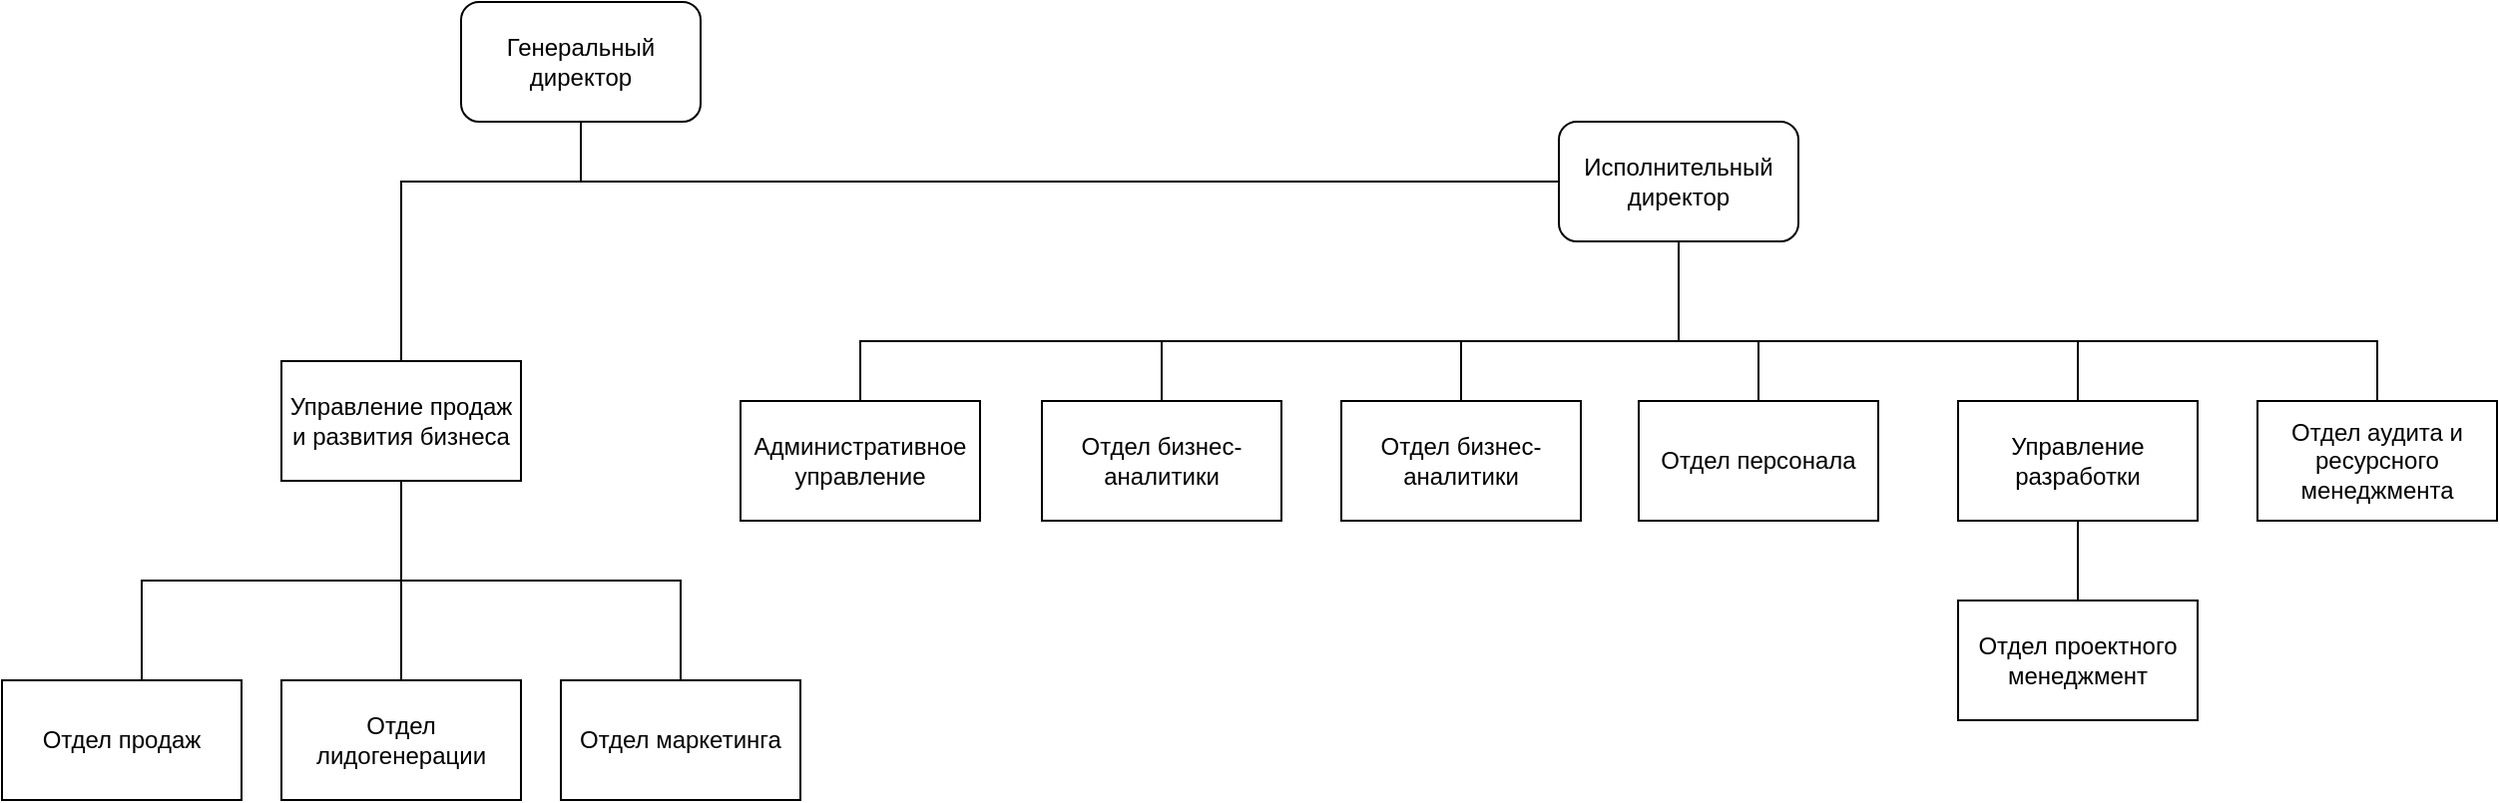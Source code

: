 <mxfile version="21.2.1" type="github" pages="2">
  <diagram name="организация структура" id="OQpa5ru06Z7B6Gejn0i9">
    <mxGraphModel dx="1590" dy="1437" grid="1" gridSize="10" guides="1" tooltips="1" connect="1" arrows="1" fold="1" page="0" pageScale="1" pageWidth="827" pageHeight="1169" math="0" shadow="0">
      <root>
        <mxCell id="0" />
        <mxCell id="1" parent="0" />
        <mxCell id="SEltiXhkZLcWSk58OTIP-1" value="Отдел бизнес-аналитики" style="rounded=0;whiteSpace=wrap;html=1;" parent="1" vertex="1">
          <mxGeometry x="761" y="-50" width="120" height="60" as="geometry" />
        </mxCell>
        <mxCell id="SEltiXhkZLcWSk58OTIP-2" value="Отдел бизнес-аналитики" style="rounded=0;whiteSpace=wrap;html=1;" parent="1" vertex="1">
          <mxGeometry x="911" y="-50" width="120" height="60" as="geometry" />
        </mxCell>
        <mxCell id="SEltiXhkZLcWSk58OTIP-3" value="Отдел продаж" style="rounded=0;whiteSpace=wrap;html=1;" parent="1" vertex="1">
          <mxGeometry x="240" y="90" width="120" height="60" as="geometry" />
        </mxCell>
        <mxCell id="SEltiXhkZLcWSk58OTIP-4" value="Отдел лидогенерации" style="rounded=0;whiteSpace=wrap;html=1;" parent="1" vertex="1">
          <mxGeometry x="380" y="90" width="120" height="60" as="geometry" />
        </mxCell>
        <mxCell id="cxtDH-rswB0v-jsNszgG-11" style="edgeStyle=orthogonalEdgeStyle;rounded=0;orthogonalLoop=1;jettySize=auto;html=1;endArrow=none;endFill=0;" edge="1" parent="1" source="cxtDH-rswB0v-jsNszgG-1" target="cxtDH-rswB0v-jsNszgG-4">
          <mxGeometry relative="1" as="geometry">
            <Array as="points">
              <mxPoint x="530" y="-160" />
              <mxPoint x="440" y="-160" />
            </Array>
          </mxGeometry>
        </mxCell>
        <mxCell id="cxtDH-rswB0v-jsNszgG-1" value="Генеральный директор" style="rounded=1;whiteSpace=wrap;html=1;" vertex="1" parent="1">
          <mxGeometry x="470" y="-250" width="120" height="60" as="geometry" />
        </mxCell>
        <mxCell id="cxtDH-rswB0v-jsNszgG-21" style="edgeStyle=orthogonalEdgeStyle;rounded=0;orthogonalLoop=1;jettySize=auto;html=1;endArrow=none;endFill=0;" edge="1" parent="1" target="cxtDH-rswB0v-jsNszgG-6">
          <mxGeometry relative="1" as="geometry">
            <mxPoint x="1080" y="-170" as="sourcePoint" />
            <Array as="points">
              <mxPoint x="1080" y="-80" />
              <mxPoint x="1120" y="-80" />
            </Array>
          </mxGeometry>
        </mxCell>
        <mxCell id="cxtDH-rswB0v-jsNszgG-22" style="edgeStyle=orthogonalEdgeStyle;rounded=0;orthogonalLoop=1;jettySize=auto;html=1;endArrow=none;endFill=0;" edge="1" parent="1" target="SEltiXhkZLcWSk58OTIP-2">
          <mxGeometry relative="1" as="geometry">
            <mxPoint x="1080" y="-170" as="sourcePoint" />
            <Array as="points">
              <mxPoint x="1080" y="-80" />
              <mxPoint x="971" y="-80" />
            </Array>
          </mxGeometry>
        </mxCell>
        <mxCell id="cxtDH-rswB0v-jsNszgG-23" style="edgeStyle=orthogonalEdgeStyle;rounded=0;orthogonalLoop=1;jettySize=auto;html=1;endArrow=none;endFill=0;" edge="1" parent="1" target="SEltiXhkZLcWSk58OTIP-1">
          <mxGeometry relative="1" as="geometry">
            <mxPoint x="1080" y="-170" as="sourcePoint" />
            <Array as="points">
              <mxPoint x="1080" y="-80" />
              <mxPoint x="821" y="-80" />
            </Array>
          </mxGeometry>
        </mxCell>
        <mxCell id="cxtDH-rswB0v-jsNszgG-24" style="edgeStyle=orthogonalEdgeStyle;rounded=0;orthogonalLoop=1;jettySize=auto;html=1;endArrow=none;endFill=0;" edge="1" parent="1" target="cxtDH-rswB0v-jsNszgG-5">
          <mxGeometry relative="1" as="geometry">
            <mxPoint x="1080" y="-170" as="sourcePoint" />
            <Array as="points">
              <mxPoint x="1080" y="-80" />
              <mxPoint x="670" y="-80" />
            </Array>
          </mxGeometry>
        </mxCell>
        <mxCell id="cxtDH-rswB0v-jsNszgG-2" value="Исполнительный директор" style="rounded=1;whiteSpace=wrap;html=1;" vertex="1" parent="1">
          <mxGeometry x="1020" y="-190" width="120" height="60" as="geometry" />
        </mxCell>
        <mxCell id="cxtDH-rswB0v-jsNszgG-25" style="edgeStyle=orthogonalEdgeStyle;rounded=0;orthogonalLoop=1;jettySize=auto;html=1;endArrow=none;endFill=0;" edge="1" parent="1" source="cxtDH-rswB0v-jsNszgG-4" target="SEltiXhkZLcWSk58OTIP-3">
          <mxGeometry relative="1" as="geometry">
            <Array as="points">
              <mxPoint x="440" y="40" />
              <mxPoint x="310" y="40" />
            </Array>
          </mxGeometry>
        </mxCell>
        <mxCell id="cxtDH-rswB0v-jsNszgG-26" style="edgeStyle=orthogonalEdgeStyle;rounded=0;orthogonalLoop=1;jettySize=auto;html=1;endArrow=none;endFill=0;" edge="1" parent="1" source="cxtDH-rswB0v-jsNszgG-4" target="SEltiXhkZLcWSk58OTIP-4">
          <mxGeometry relative="1" as="geometry" />
        </mxCell>
        <mxCell id="cxtDH-rswB0v-jsNszgG-27" style="edgeStyle=orthogonalEdgeStyle;rounded=0;orthogonalLoop=1;jettySize=auto;html=1;endArrow=none;endFill=0;" edge="1" parent="1" source="cxtDH-rswB0v-jsNszgG-4" target="cxtDH-rswB0v-jsNszgG-10">
          <mxGeometry relative="1" as="geometry">
            <Array as="points">
              <mxPoint x="440" y="40" />
              <mxPoint x="580" y="40" />
            </Array>
          </mxGeometry>
        </mxCell>
        <mxCell id="cxtDH-rswB0v-jsNszgG-4" value="Управление продаж и развития бизнеса" style="rounded=0;whiteSpace=wrap;html=1;" vertex="1" parent="1">
          <mxGeometry x="380" y="-70" width="120" height="60" as="geometry" />
        </mxCell>
        <mxCell id="cxtDH-rswB0v-jsNszgG-5" value="Административное управление" style="rounded=0;whiteSpace=wrap;html=1;" vertex="1" parent="1">
          <mxGeometry x="610" y="-50" width="120" height="60" as="geometry" />
        </mxCell>
        <mxCell id="cxtDH-rswB0v-jsNszgG-6" value="Отдел персонала" style="rounded=0;whiteSpace=wrap;html=1;" vertex="1" parent="1">
          <mxGeometry x="1060" y="-50" width="120" height="60" as="geometry" />
        </mxCell>
        <mxCell id="cxtDH-rswB0v-jsNszgG-20" style="edgeStyle=orthogonalEdgeStyle;rounded=0;orthogonalLoop=1;jettySize=auto;html=1;endArrow=none;endFill=0;" edge="1" parent="1" source="cxtDH-rswB0v-jsNszgG-7" target="cxtDH-rswB0v-jsNszgG-8">
          <mxGeometry relative="1" as="geometry" />
        </mxCell>
        <mxCell id="cxtDH-rswB0v-jsNszgG-7" value="Управление разработки" style="rounded=0;whiteSpace=wrap;html=1;" vertex="1" parent="1">
          <mxGeometry x="1220" y="-50" width="120" height="60" as="geometry" />
        </mxCell>
        <mxCell id="cxtDH-rswB0v-jsNszgG-8" value="Отдел проектного менеджмент" style="rounded=0;whiteSpace=wrap;html=1;" vertex="1" parent="1">
          <mxGeometry x="1220" y="50" width="120" height="60" as="geometry" />
        </mxCell>
        <mxCell id="cxtDH-rswB0v-jsNszgG-9" value="Отдел аудита и ресурсного менеджмента" style="rounded=0;whiteSpace=wrap;html=1;" vertex="1" parent="1">
          <mxGeometry x="1370" y="-50" width="120" height="60" as="geometry" />
        </mxCell>
        <mxCell id="cxtDH-rswB0v-jsNszgG-10" value="Отдел маркетинга" style="rounded=0;whiteSpace=wrap;html=1;" vertex="1" parent="1">
          <mxGeometry x="520" y="90" width="120" height="60" as="geometry" />
        </mxCell>
        <mxCell id="cxtDH-rswB0v-jsNszgG-12" style="edgeStyle=orthogonalEdgeStyle;rounded=0;orthogonalLoop=1;jettySize=auto;html=1;endArrow=none;endFill=0;" edge="1" parent="1" source="cxtDH-rswB0v-jsNszgG-1" target="cxtDH-rswB0v-jsNszgG-2">
          <mxGeometry relative="1" as="geometry">
            <mxPoint x="540" y="-210" as="sourcePoint" />
            <mxPoint x="269" y="-60" as="targetPoint" />
            <Array as="points">
              <mxPoint x="530" y="-160" />
            </Array>
          </mxGeometry>
        </mxCell>
        <mxCell id="cxtDH-rswB0v-jsNszgG-14" style="edgeStyle=orthogonalEdgeStyle;rounded=0;orthogonalLoop=1;jettySize=auto;html=1;endArrow=none;endFill=0;" edge="1" parent="1" source="cxtDH-rswB0v-jsNszgG-2" target="cxtDH-rswB0v-jsNszgG-9">
          <mxGeometry relative="1" as="geometry">
            <mxPoint x="1080" y="-170" as="sourcePoint" />
            <mxPoint x="770" y="-150" as="targetPoint" />
            <Array as="points">
              <mxPoint x="1080" y="-80" />
              <mxPoint x="1430" y="-80" />
            </Array>
          </mxGeometry>
        </mxCell>
        <mxCell id="cxtDH-rswB0v-jsNszgG-15" style="edgeStyle=orthogonalEdgeStyle;rounded=0;orthogonalLoop=1;jettySize=auto;html=1;endArrow=none;endFill=0;" edge="1" parent="1" source="cxtDH-rswB0v-jsNszgG-2" target="cxtDH-rswB0v-jsNszgG-7">
          <mxGeometry relative="1" as="geometry">
            <mxPoint x="1080" y="-160" as="sourcePoint" />
            <mxPoint x="1290" y="150" as="targetPoint" />
            <Array as="points">
              <mxPoint x="1080" y="-80" />
              <mxPoint x="1280" y="-80" />
            </Array>
          </mxGeometry>
        </mxCell>
      </root>
    </mxGraphModel>
  </diagram>
  <diagram id="OPArHdwmCxT7qsWJl8eG" name="карта процессов">
    <mxGraphModel dx="2563" dy="1289" grid="1" gridSize="10" guides="1" tooltips="1" connect="1" arrows="1" fold="1" page="0" pageScale="1" pageWidth="827" pageHeight="1169" math="0" shadow="0">
      <root>
        <mxCell id="0" />
        <mxCell id="1" parent="0" />
        <mxCell id="WX6yXTX2OnVCEluPkEM_-1" value="" style="shape=image;verticalLabelPosition=bottom;labelBackgroundColor=default;verticalAlign=top;aspect=fixed;imageAspect=0;image=https://t24543538.p.clickup-attachments.com/t24543538/fef5b0b4-b652-4284-956c-70997e5c9b84/image.png;" vertex="1" parent="1">
          <mxGeometry x="-1060" y="-30" width="1036" height="704" as="geometry" />
        </mxCell>
        <mxCell id="WX6yXTX2OnVCEluPkEM_-2" value="Управляющие процессы" style="rounded=0;whiteSpace=wrap;html=1;" vertex="1" parent="1">
          <mxGeometry x="120" width="830" height="40" as="geometry" />
        </mxCell>
        <mxCell id="WX6yXTX2OnVCEluPkEM_-3" value="Поддерживающие процессы" style="rounded=0;whiteSpace=wrap;html=1;" vertex="1" parent="1">
          <mxGeometry x="110" y="750" width="830" height="40" as="geometry" />
        </mxCell>
        <mxCell id="WX6yXTX2OnVCEluPkEM_-4" value="Ключевые процессы" style="rounded=0;whiteSpace=wrap;html=1;" vertex="1" parent="1">
          <mxGeometry x="120" y="230" width="830" height="40" as="geometry" />
        </mxCell>
        <mxCell id="WX6yXTX2OnVCEluPkEM_-5" value="Заказ клиента" style="ellipse;whiteSpace=wrap;html=1;" vertex="1" parent="1">
          <mxGeometry x="-10" y="340" width="80" height="130" as="geometry" />
        </mxCell>
        <mxCell id="WX6yXTX2OnVCEluPkEM_-6" value="Готовый заказ клиента" style="ellipse;whiteSpace=wrap;html=1;" vertex="1" parent="1">
          <mxGeometry x="1020" y="340" width="80" height="130" as="geometry" />
        </mxCell>
        <mxCell id="WX6yXTX2OnVCEluPkEM_-12" value="процесс продаж" style="rounded=0;whiteSpace=wrap;html=1;" vertex="1" parent="1">
          <mxGeometry x="170" y="360" width="350" height="30" as="geometry" />
        </mxCell>
        <mxCell id="WX6yXTX2OnVCEluPkEM_-13" value="процесс лидогенерации" style="rounded=0;whiteSpace=wrap;html=1;" vertex="1" parent="1">
          <mxGeometry x="140" y="330" width="350" height="30" as="geometry" />
        </mxCell>
        <mxCell id="WX6yXTX2OnVCEluPkEM_-16" value="процесс дизайна и проектирования&amp;nbsp;" style="rounded=0;whiteSpace=wrap;html=1;" vertex="1" parent="1">
          <mxGeometry x="220" y="390" width="350" height="30" as="geometry" />
        </mxCell>
        <mxCell id="WX6yXTX2OnVCEluPkEM_-17" value="процесс процесс разработки сметной-проектной документации" style="rounded=0;whiteSpace=wrap;html=1;" vertex="1" parent="1">
          <mxGeometry x="250" y="420" width="350" height="30" as="geometry" />
        </mxCell>
        <mxCell id="WX6yXTX2OnVCEluPkEM_-18" value="Обеспечение качества" style="rounded=0;whiteSpace=wrap;html=1;" vertex="1" parent="1">
          <mxGeometry x="280" y="644" width="130" height="86" as="geometry" />
        </mxCell>
        <mxCell id="WX6yXTX2OnVCEluPkEM_-19" value="Поддержка коммуникации с заказчиком" style="rounded=0;whiteSpace=wrap;html=1;" vertex="1" parent="1">
          <mxGeometry x="420" y="644" width="130" height="86" as="geometry" />
        </mxCell>
        <mxCell id="WX6yXTX2OnVCEluPkEM_-20" value="процесс разработки ПО" style="rounded=0;whiteSpace=wrap;html=1;" vertex="1" parent="1">
          <mxGeometry x="290" y="450" width="350" height="30" as="geometry" />
        </mxCell>
        <mxCell id="WX6yXTX2OnVCEluPkEM_-21" value="процесс ввода в эксплуатацию" style="rounded=0;whiteSpace=wrap;html=1;" vertex="1" parent="1">
          <mxGeometry x="330" y="480" width="350" height="30" as="geometry" />
        </mxCell>
        <mxCell id="WX6yXTX2OnVCEluPkEM_-23" value="Проектное планирования" style="rounded=0;whiteSpace=wrap;html=1;" vertex="1" parent="1">
          <mxGeometry x="470" y="80" width="130" height="86" as="geometry" />
        </mxCell>
        <mxCell id="WX6yXTX2OnVCEluPkEM_-25" value="процесс поддержки ПО" style="rounded=0;whiteSpace=wrap;html=1;" vertex="1" parent="1">
          <mxGeometry x="380" y="510" width="350" height="30" as="geometry" />
        </mxCell>
        <mxCell id="WX6yXTX2OnVCEluPkEM_-26" value="Стратегическое планирования" style="rounded=0;whiteSpace=wrap;html=1;" vertex="1" parent="1">
          <mxGeometry x="120" y="80" width="130" height="86" as="geometry" />
        </mxCell>
        <mxCell id="WX6yXTX2OnVCEluPkEM_-27" value="Финансовое планирование" style="rounded=0;whiteSpace=wrap;html=1;" vertex="1" parent="1">
          <mxGeometry x="300" y="80" width="130" height="86" as="geometry" />
        </mxCell>
        <mxCell id="WX6yXTX2OnVCEluPkEM_-28" value="Менеджмент персонала" style="rounded=0;whiteSpace=wrap;html=1;" vertex="1" parent="1">
          <mxGeometry x="560" y="644" width="130" height="86" as="geometry" />
        </mxCell>
        <mxCell id="WX6yXTX2OnVCEluPkEM_-29" value="Управление документооборотом" style="rounded=0;whiteSpace=wrap;html=1;" vertex="1" parent="1">
          <mxGeometry x="710" y="644" width="130" height="86" as="geometry" />
        </mxCell>
        <mxCell id="WX6yXTX2OnVCEluPkEM_-30" value="Бухгалтерский учет" style="rounded=0;whiteSpace=wrap;html=1;" vertex="1" parent="1">
          <mxGeometry x="110" y="644" width="130" height="86" as="geometry" />
        </mxCell>
        <mxCell id="WX6yXTX2OnVCEluPkEM_-31" value="Оперативное управление процессами" style="rounded=0;whiteSpace=wrap;html=1;" vertex="1" parent="1">
          <mxGeometry x="660" y="80" width="130" height="86" as="geometry" />
        </mxCell>
      </root>
    </mxGraphModel>
  </diagram>
</mxfile>
